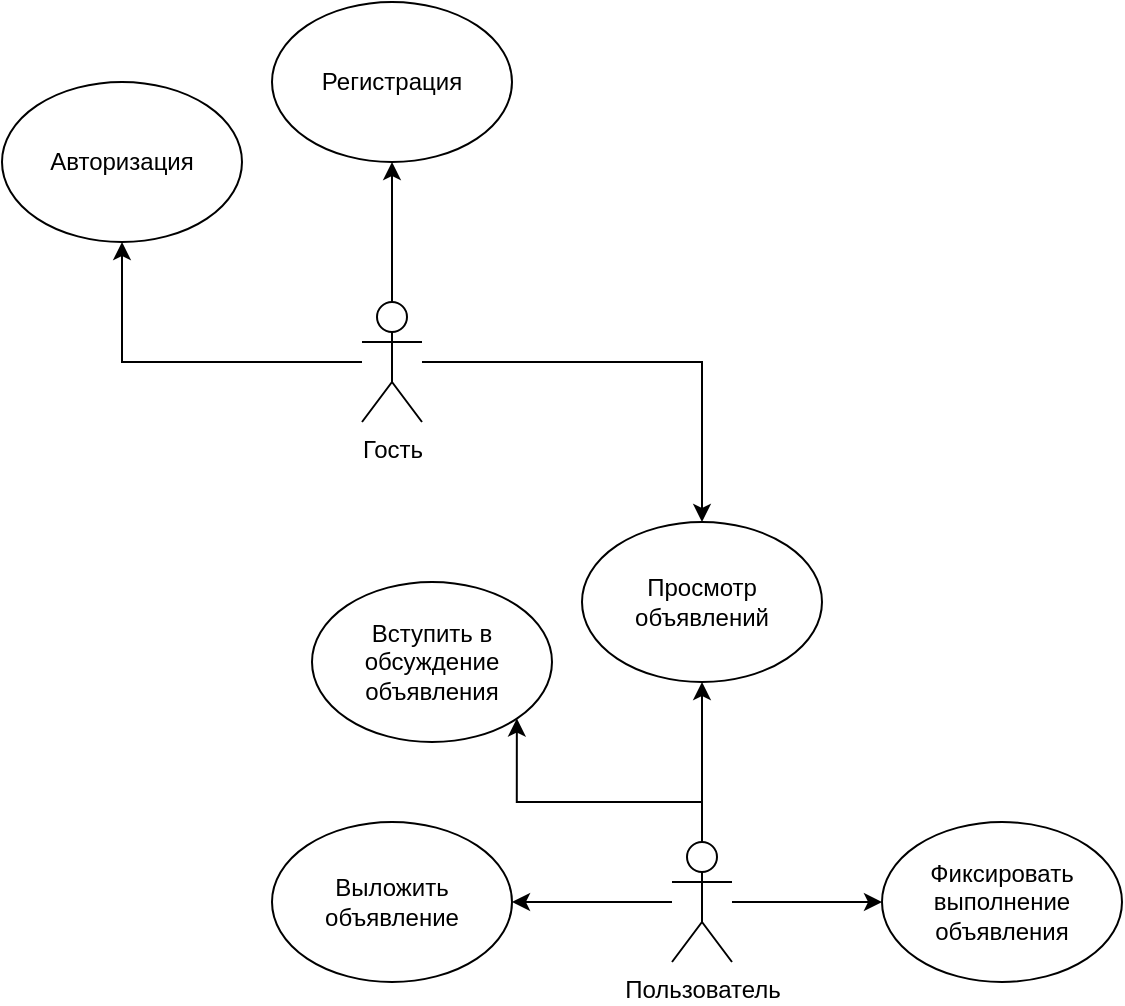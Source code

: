 <mxfile>
    <diagram name="Page-1" id="SRbtJGXbbrof5EBFA-Zn">
        <mxGraphModel dx="828" dy="648" grid="1" gridSize="10" guides="1" tooltips="1" connect="1" arrows="1" fold="1" page="1" pageScale="1" pageWidth="850" pageHeight="1100" math="0" shadow="0">
            <root>
                <mxCell id="0"/>
                <mxCell id="1" parent="0"/>
                <mxCell id="zD-NKAqnjIdykChrrDzF-16" style="edgeStyle=orthogonalEdgeStyle;rounded=0;orthogonalLoop=1;jettySize=auto;html=1;entryX=0.5;entryY=1;entryDx=0;entryDy=0;" parent="1" source="zD-NKAqnjIdykChrrDzF-1" target="zD-NKAqnjIdykChrrDzF-10" edge="1">
                    <mxGeometry relative="1" as="geometry"/>
                </mxCell>
                <mxCell id="zD-NKAqnjIdykChrrDzF-17" style="edgeStyle=orthogonalEdgeStyle;rounded=0;orthogonalLoop=1;jettySize=auto;html=1;" parent="1" source="zD-NKAqnjIdykChrrDzF-1" target="zD-NKAqnjIdykChrrDzF-9" edge="1">
                    <mxGeometry relative="1" as="geometry"/>
                </mxCell>
                <mxCell id="zD-NKAqnjIdykChrrDzF-19" style="edgeStyle=orthogonalEdgeStyle;rounded=0;orthogonalLoop=1;jettySize=auto;html=1;entryX=0.5;entryY=0;entryDx=0;entryDy=0;" parent="1" source="zD-NKAqnjIdykChrrDzF-1" target="zD-NKAqnjIdykChrrDzF-11" edge="1">
                    <mxGeometry relative="1" as="geometry"/>
                </mxCell>
                <mxCell id="zD-NKAqnjIdykChrrDzF-1" value="Гость" style="shape=umlActor;verticalLabelPosition=bottom;verticalAlign=top;html=1;outlineConnect=0;" parent="1" vertex="1">
                    <mxGeometry x="390" y="150" width="30" height="60" as="geometry"/>
                </mxCell>
                <mxCell id="zD-NKAqnjIdykChrrDzF-20" style="edgeStyle=orthogonalEdgeStyle;rounded=0;orthogonalLoop=1;jettySize=auto;html=1;exitX=0.5;exitY=0;exitDx=0;exitDy=0;exitPerimeter=0;entryX=0.5;entryY=1;entryDx=0;entryDy=0;" parent="1" source="zD-NKAqnjIdykChrrDzF-7" target="zD-NKAqnjIdykChrrDzF-11" edge="1">
                    <mxGeometry relative="1" as="geometry"/>
                </mxCell>
                <mxCell id="zD-NKAqnjIdykChrrDzF-22" style="edgeStyle=orthogonalEdgeStyle;rounded=0;orthogonalLoop=1;jettySize=auto;html=1;" parent="1" source="zD-NKAqnjIdykChrrDzF-7" target="zD-NKAqnjIdykChrrDzF-21" edge="1">
                    <mxGeometry relative="1" as="geometry"/>
                </mxCell>
                <mxCell id="zD-NKAqnjIdykChrrDzF-25" style="edgeStyle=orthogonalEdgeStyle;rounded=0;orthogonalLoop=1;jettySize=auto;html=1;entryX=1;entryY=1;entryDx=0;entryDy=0;" parent="1" source="zD-NKAqnjIdykChrrDzF-7" target="zD-NKAqnjIdykChrrDzF-23" edge="1">
                    <mxGeometry relative="1" as="geometry">
                        <Array as="points">
                            <mxPoint x="560" y="400"/>
                            <mxPoint x="467" y="400"/>
                        </Array>
                    </mxGeometry>
                </mxCell>
                <mxCell id="zD-NKAqnjIdykChrrDzF-30" style="edgeStyle=orthogonalEdgeStyle;rounded=0;orthogonalLoop=1;jettySize=auto;html=1;entryX=0;entryY=0.5;entryDx=0;entryDy=0;" parent="1" source="zD-NKAqnjIdykChrrDzF-7" target="zD-NKAqnjIdykChrrDzF-28" edge="1">
                    <mxGeometry relative="1" as="geometry"/>
                </mxCell>
                <mxCell id="zD-NKAqnjIdykChrrDzF-7" value="Пользователь" style="shape=umlActor;verticalLabelPosition=bottom;verticalAlign=top;html=1;outlineConnect=0;" parent="1" vertex="1">
                    <mxGeometry x="545" y="420" width="30" height="60" as="geometry"/>
                </mxCell>
                <mxCell id="zD-NKAqnjIdykChrrDzF-9" value="Регистрация" style="ellipse;whiteSpace=wrap;html=1;" parent="1" vertex="1">
                    <mxGeometry x="345" width="120" height="80" as="geometry"/>
                </mxCell>
                <mxCell id="zD-NKAqnjIdykChrrDzF-10" value="Авторизация" style="ellipse;whiteSpace=wrap;html=1;" parent="1" vertex="1">
                    <mxGeometry x="210" y="40" width="120" height="80" as="geometry"/>
                </mxCell>
                <mxCell id="zD-NKAqnjIdykChrrDzF-11" value="Просмотр объявлений" style="ellipse;whiteSpace=wrap;html=1;" parent="1" vertex="1">
                    <mxGeometry x="500" y="260" width="120" height="80" as="geometry"/>
                </mxCell>
                <mxCell id="zD-NKAqnjIdykChrrDzF-21" value="Выложить объявление" style="ellipse;whiteSpace=wrap;html=1;" parent="1" vertex="1">
                    <mxGeometry x="345" y="410" width="120" height="80" as="geometry"/>
                </mxCell>
                <mxCell id="zD-NKAqnjIdykChrrDzF-23" value="Вступить в обсуждение объявления" style="ellipse;whiteSpace=wrap;html=1;" parent="1" vertex="1">
                    <mxGeometry x="365" y="290" width="120" height="80" as="geometry"/>
                </mxCell>
                <mxCell id="zD-NKAqnjIdykChrrDzF-28" value="Фиксировать выполнение объявления" style="ellipse;whiteSpace=wrap;html=1;" parent="1" vertex="1">
                    <mxGeometry x="650" y="410" width="120" height="80" as="geometry"/>
                </mxCell>
            </root>
        </mxGraphModel>
    </diagram>
</mxfile>